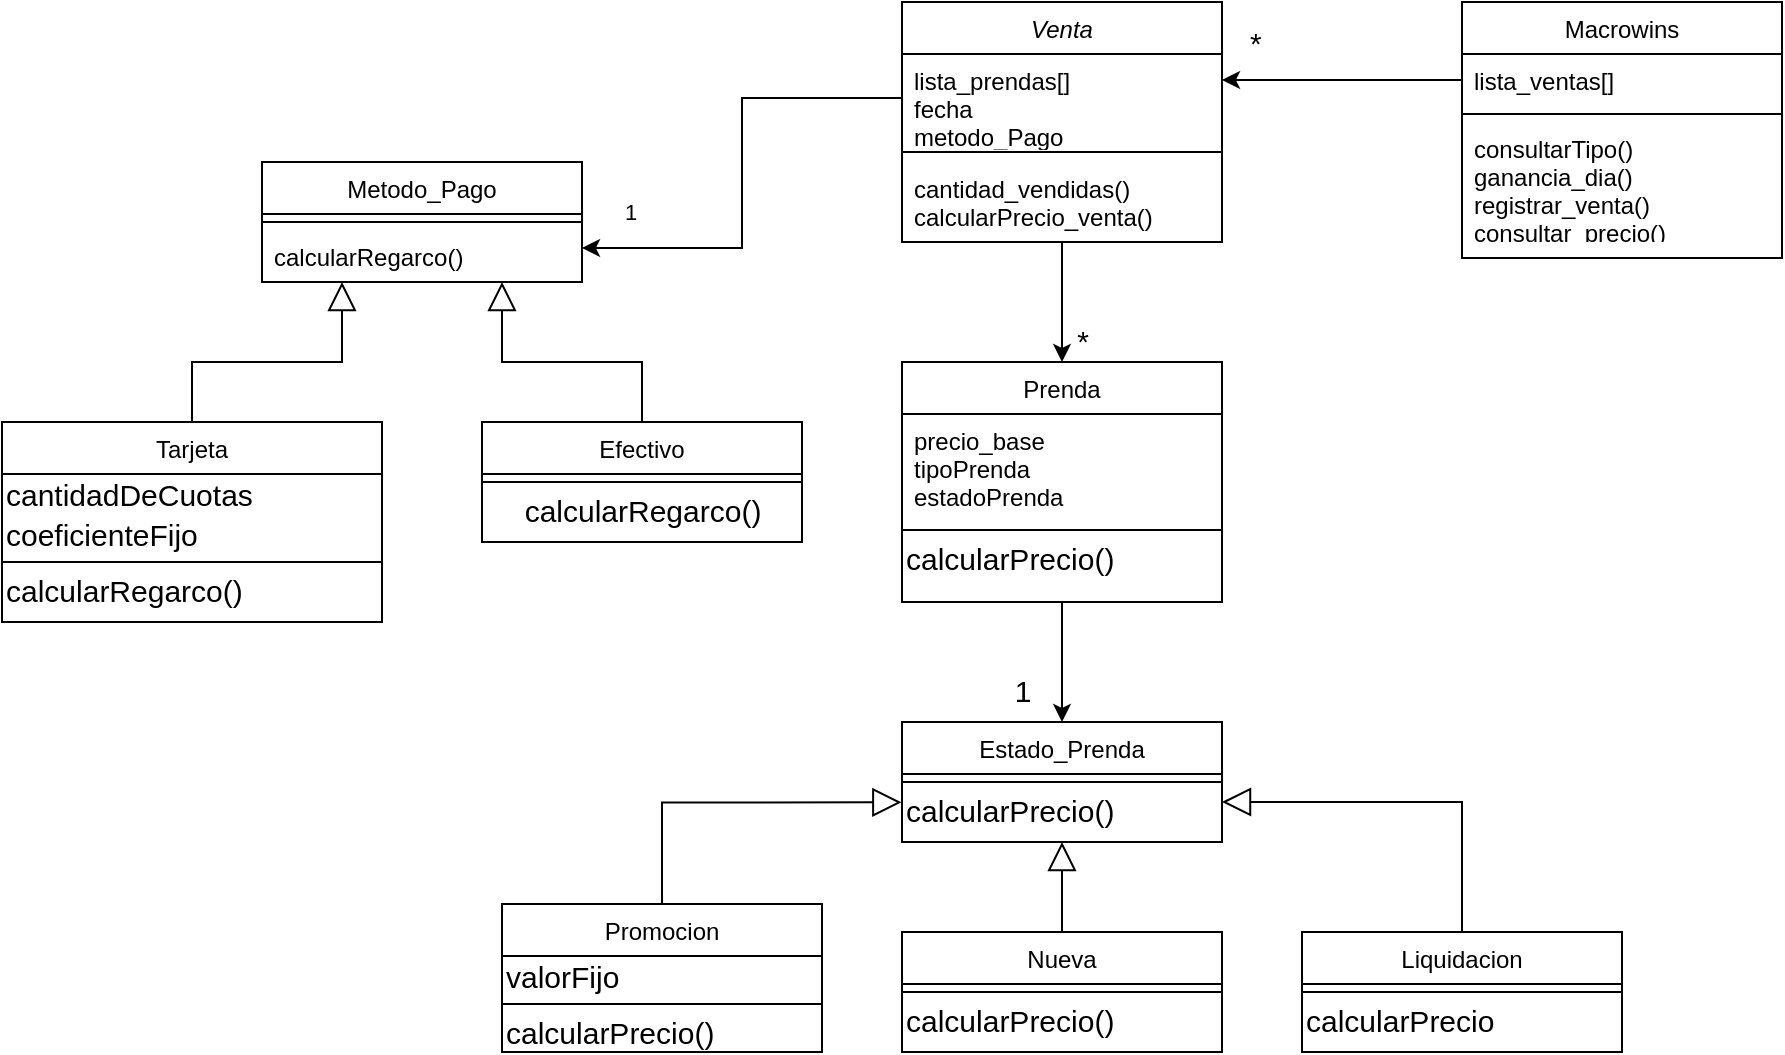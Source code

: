 <mxfile version="17.2.4" type="device"><diagram id="C5RBs43oDa-KdzZeNtuy" name="Page-1"><mxGraphModel dx="1695" dy="553" grid="1" gridSize="10" guides="1" tooltips="1" connect="1" arrows="1" fold="1" page="1" pageScale="1" pageWidth="827" pageHeight="1169" math="0" shadow="0"><root><mxCell id="WIyWlLk6GJQsqaUBKTNV-0"/><mxCell id="WIyWlLk6GJQsqaUBKTNV-1" parent="WIyWlLk6GJQsqaUBKTNV-0"/><mxCell id="HYWylQnylNnGzlC6s5gf-31" value="*" style="edgeStyle=orthogonalEdgeStyle;rounded=0;orthogonalLoop=1;jettySize=auto;html=1;entryX=0.5;entryY=0;entryDx=0;entryDy=0;fontSize=15;" parent="WIyWlLk6GJQsqaUBKTNV-1" source="zkfFHV4jXpPFQw0GAbJ--0" target="zkfFHV4jXpPFQw0GAbJ--6" edge="1"><mxGeometry x="0.667" y="10" relative="1" as="geometry"><mxPoint y="-1" as="offset"/></mxGeometry></mxCell><mxCell id="zkfFHV4jXpPFQw0GAbJ--0" value="Venta" style="swimlane;fontStyle=2;align=center;verticalAlign=top;childLayout=stackLayout;horizontal=1;startSize=26;horizontalStack=0;resizeParent=1;resizeLast=0;collapsible=1;marginBottom=0;rounded=0;shadow=0;strokeWidth=1;" parent="WIyWlLk6GJQsqaUBKTNV-1" vertex="1"><mxGeometry x="350" y="90" width="160" height="120" as="geometry"><mxRectangle x="230" y="140" width="160" height="26" as="alternateBounds"/></mxGeometry></mxCell><mxCell id="zkfFHV4jXpPFQw0GAbJ--2" value="lista_prendas[]&#10;fecha&#10;metodo_Pago" style="text;align=left;verticalAlign=top;spacingLeft=4;spacingRight=4;overflow=hidden;rotatable=0;points=[[0,0.5],[1,0.5]];portConstraint=eastwest;rounded=0;shadow=0;html=0;" parent="zkfFHV4jXpPFQw0GAbJ--0" vertex="1"><mxGeometry y="26" width="160" height="44" as="geometry"/></mxCell><mxCell id="zkfFHV4jXpPFQw0GAbJ--4" value="" style="line;html=1;strokeWidth=1;align=left;verticalAlign=middle;spacingTop=-1;spacingLeft=3;spacingRight=3;rotatable=0;labelPosition=right;points=[];portConstraint=eastwest;" parent="zkfFHV4jXpPFQw0GAbJ--0" vertex="1"><mxGeometry y="70" width="160" height="10" as="geometry"/></mxCell><mxCell id="zkfFHV4jXpPFQw0GAbJ--5" value="cantidad_vendidas()&#10;calcularPrecio_venta()&#10;" style="text;align=left;verticalAlign=top;spacingLeft=4;spacingRight=4;overflow=hidden;rotatable=0;points=[[0,0.5],[1,0.5]];portConstraint=eastwest;" parent="zkfFHV4jXpPFQw0GAbJ--0" vertex="1"><mxGeometry y="80" width="160" height="40" as="geometry"/></mxCell><mxCell id="zkfFHV4jXpPFQw0GAbJ--6" value="Prenda" style="swimlane;fontStyle=0;align=center;verticalAlign=top;childLayout=stackLayout;horizontal=1;startSize=26;horizontalStack=0;resizeParent=1;resizeLast=0;collapsible=1;marginBottom=0;rounded=0;shadow=0;strokeWidth=1;" parent="WIyWlLk6GJQsqaUBKTNV-1" vertex="1"><mxGeometry x="350" y="270" width="160" height="120" as="geometry"><mxRectangle x="130" y="380" width="160" height="26" as="alternateBounds"/></mxGeometry></mxCell><mxCell id="zkfFHV4jXpPFQw0GAbJ--7" value="precio_base&#10;tipoPrenda&#10;estadoPrenda" style="text;align=left;verticalAlign=top;spacingLeft=4;spacingRight=4;overflow=hidden;rotatable=0;points=[[0,0.5],[1,0.5]];portConstraint=eastwest;" parent="zkfFHV4jXpPFQw0GAbJ--6" vertex="1"><mxGeometry y="26" width="160" height="54" as="geometry"/></mxCell><mxCell id="zkfFHV4jXpPFQw0GAbJ--9" value="" style="line;html=1;strokeWidth=1;align=left;verticalAlign=middle;spacingTop=-1;spacingLeft=3;spacingRight=3;rotatable=0;labelPosition=right;points=[];portConstraint=eastwest;" parent="zkfFHV4jXpPFQw0GAbJ--6" vertex="1"><mxGeometry y="80" width="160" height="8" as="geometry"/></mxCell><mxCell id="HYWylQnylNnGzlC6s5gf-30" value="calcularPrecio()" style="text;html=1;align=left;verticalAlign=middle;resizable=0;points=[];autosize=1;strokeColor=none;fillColor=none;fontSize=15;" parent="zkfFHV4jXpPFQw0GAbJ--6" vertex="1"><mxGeometry y="88" width="160" height="20" as="geometry"/></mxCell><mxCell id="zkfFHV4jXpPFQw0GAbJ--17" value="Macrowins" style="swimlane;fontStyle=0;align=center;verticalAlign=top;childLayout=stackLayout;horizontal=1;startSize=26;horizontalStack=0;resizeParent=1;resizeLast=0;collapsible=1;marginBottom=0;rounded=0;shadow=0;strokeWidth=1;" parent="WIyWlLk6GJQsqaUBKTNV-1" vertex="1"><mxGeometry x="630" y="90" width="160" height="128" as="geometry"><mxRectangle x="550" y="140" width="160" height="26" as="alternateBounds"/></mxGeometry></mxCell><mxCell id="zkfFHV4jXpPFQw0GAbJ--18" value="lista_ventas[]" style="text;align=left;verticalAlign=top;spacingLeft=4;spacingRight=4;overflow=hidden;rotatable=0;points=[[0,0.5],[1,0.5]];portConstraint=eastwest;" parent="zkfFHV4jXpPFQw0GAbJ--17" vertex="1"><mxGeometry y="26" width="160" height="26" as="geometry"/></mxCell><mxCell id="zkfFHV4jXpPFQw0GAbJ--23" value="" style="line;html=1;strokeWidth=1;align=left;verticalAlign=middle;spacingTop=-1;spacingLeft=3;spacingRight=3;rotatable=0;labelPosition=right;points=[];portConstraint=eastwest;" parent="zkfFHV4jXpPFQw0GAbJ--17" vertex="1"><mxGeometry y="52" width="160" height="8" as="geometry"/></mxCell><mxCell id="zkfFHV4jXpPFQw0GAbJ--24" value="consultarTipo()&#10;ganancia_dia()&#10;registrar_venta()&#10;consultar_precio()" style="text;align=left;verticalAlign=top;spacingLeft=4;spacingRight=4;overflow=hidden;rotatable=0;points=[[0,0.5],[1,0.5]];portConstraint=eastwest;" parent="zkfFHV4jXpPFQw0GAbJ--17" vertex="1"><mxGeometry y="60" width="160" height="56" as="geometry"/></mxCell><mxCell id="HYWylQnylNnGzlC6s5gf-5" value="Metodo_Pago" style="swimlane;fontStyle=0;align=center;verticalAlign=top;childLayout=stackLayout;horizontal=1;startSize=26;horizontalStack=0;resizeParent=1;resizeLast=0;collapsible=1;marginBottom=0;rounded=0;shadow=0;strokeWidth=1;" parent="WIyWlLk6GJQsqaUBKTNV-1" vertex="1"><mxGeometry x="30" y="170" width="160" height="60" as="geometry"><mxRectangle x="130" y="380" width="160" height="26" as="alternateBounds"/></mxGeometry></mxCell><mxCell id="HYWylQnylNnGzlC6s5gf-8" value="" style="line;html=1;strokeWidth=1;align=left;verticalAlign=middle;spacingTop=-1;spacingLeft=3;spacingRight=3;rotatable=0;labelPosition=right;points=[];portConstraint=eastwest;" parent="HYWylQnylNnGzlC6s5gf-5" vertex="1"><mxGeometry y="26" width="160" height="8" as="geometry"/></mxCell><mxCell id="HYWylQnylNnGzlC6s5gf-10" value="calcularRegarco()" style="text;align=left;verticalAlign=top;spacingLeft=4;spacingRight=4;overflow=hidden;rotatable=0;points=[[0,0.5],[1,0.5]];portConstraint=eastwest;" parent="HYWylQnylNnGzlC6s5gf-5" vertex="1"><mxGeometry y="34" width="160" height="18" as="geometry"/></mxCell><mxCell id="HYWylQnylNnGzlC6s5gf-11" value="1" style="edgeStyle=orthogonalEdgeStyle;rounded=0;orthogonalLoop=1;jettySize=auto;html=1;exitX=0;exitY=0.5;exitDx=0;exitDy=0;entryX=1;entryY=0.5;entryDx=0;entryDy=0;" parent="WIyWlLk6GJQsqaUBKTNV-1" source="zkfFHV4jXpPFQw0GAbJ--2" target="HYWylQnylNnGzlC6s5gf-10" edge="1"><mxGeometry x="0.802" y="-18" relative="1" as="geometry"><mxPoint x="199.04" y="137.996" as="targetPoint"/><mxPoint as="offset"/></mxGeometry></mxCell><mxCell id="HYWylQnylNnGzlC6s5gf-12" value="*" style="edgeStyle=orthogonalEdgeStyle;rounded=0;orthogonalLoop=1;jettySize=auto;html=1;exitX=0;exitY=0.5;exitDx=0;exitDy=0;entryX=0.994;entryY=0.295;entryDx=0;entryDy=0;entryPerimeter=0;fontSize=15;align=left;" parent="WIyWlLk6GJQsqaUBKTNV-1" source="zkfFHV4jXpPFQw0GAbJ--18" target="zkfFHV4jXpPFQw0GAbJ--2" edge="1"><mxGeometry x="0.783" y="-19" relative="1" as="geometry"><Array as="points"><mxPoint x="510" y="129"/><mxPoint x="510" y="129"/></Array><mxPoint as="offset"/></mxGeometry></mxCell><mxCell id="HYWylQnylNnGzlC6s5gf-47" style="edgeStyle=orthogonalEdgeStyle;rounded=0;orthogonalLoop=1;jettySize=auto;html=1;exitX=0.5;exitY=0;exitDx=0;exitDy=0;entryX=0.25;entryY=1;entryDx=0;entryDy=0;fontSize=15;endArrow=block;endFill=0;endSize=12;" parent="WIyWlLk6GJQsqaUBKTNV-1" source="HYWylQnylNnGzlC6s5gf-13" target="HYWylQnylNnGzlC6s5gf-5" edge="1"><mxGeometry relative="1" as="geometry"/></mxCell><mxCell id="HYWylQnylNnGzlC6s5gf-13" value="Tarjeta" style="swimlane;fontStyle=0;align=center;verticalAlign=top;childLayout=stackLayout;horizontal=1;startSize=26;horizontalStack=0;resizeParent=1;resizeLast=0;collapsible=1;marginBottom=0;rounded=0;shadow=0;strokeWidth=1;" parent="WIyWlLk6GJQsqaUBKTNV-1" vertex="1"><mxGeometry x="-100" y="300" width="190" height="100" as="geometry"><mxRectangle x="130" y="380" width="160" height="26" as="alternateBounds"/></mxGeometry></mxCell><mxCell id="HYWylQnylNnGzlC6s5gf-55" value="cantidadDeCuotas" style="text;html=1;align=left;verticalAlign=middle;resizable=0;points=[];autosize=1;strokeColor=none;fillColor=none;fontSize=15;" parent="HYWylQnylNnGzlC6s5gf-13" vertex="1"><mxGeometry y="26" width="190" height="20" as="geometry"/></mxCell><mxCell id="HYWylQnylNnGzlC6s5gf-54" value="coeficienteFijo" style="text;html=1;align=left;verticalAlign=middle;resizable=0;points=[];autosize=1;strokeColor=none;fillColor=none;fontSize=15;" parent="HYWylQnylNnGzlC6s5gf-13" vertex="1"><mxGeometry y="46" width="190" height="20" as="geometry"/></mxCell><mxCell id="HYWylQnylNnGzlC6s5gf-16" value="" style="line;html=1;strokeWidth=1;align=left;verticalAlign=middle;spacingTop=-1;spacingLeft=3;spacingRight=3;rotatable=0;labelPosition=right;points=[];portConstraint=eastwest;" parent="HYWylQnylNnGzlC6s5gf-13" vertex="1"><mxGeometry y="66" width="190" height="8" as="geometry"/></mxCell><mxCell id="HYWylQnylNnGzlC6s5gf-28" value="calcularRegarco()" style="text;html=1;align=left;verticalAlign=middle;resizable=0;points=[];autosize=1;strokeColor=none;fillColor=none;fontSize=15;" parent="HYWylQnylNnGzlC6s5gf-13" vertex="1"><mxGeometry y="74" width="190" height="20" as="geometry"/></mxCell><mxCell id="HYWylQnylNnGzlC6s5gf-48" style="edgeStyle=orthogonalEdgeStyle;rounded=0;orthogonalLoop=1;jettySize=auto;html=1;exitX=0.5;exitY=0;exitDx=0;exitDy=0;entryX=0.75;entryY=1;entryDx=0;entryDy=0;fontSize=15;endArrow=block;endFill=0;endSize=12;" parent="WIyWlLk6GJQsqaUBKTNV-1" source="HYWylQnylNnGzlC6s5gf-19" target="HYWylQnylNnGzlC6s5gf-5" edge="1"><mxGeometry relative="1" as="geometry"/></mxCell><mxCell id="HYWylQnylNnGzlC6s5gf-19" value="Efectivo" style="swimlane;fontStyle=0;align=center;verticalAlign=top;childLayout=stackLayout;horizontal=1;startSize=26;horizontalStack=0;resizeParent=1;resizeLast=0;collapsible=1;marginBottom=0;rounded=0;shadow=0;strokeWidth=1;" parent="WIyWlLk6GJQsqaUBKTNV-1" vertex="1"><mxGeometry x="140" y="300" width="160" height="60" as="geometry"><mxRectangle x="130" y="380" width="160" height="26" as="alternateBounds"/></mxGeometry></mxCell><mxCell id="HYWylQnylNnGzlC6s5gf-22" value="" style="line;html=1;strokeWidth=1;align=left;verticalAlign=middle;spacingTop=-1;spacingLeft=3;spacingRight=3;rotatable=0;labelPosition=right;points=[];portConstraint=eastwest;" parent="HYWylQnylNnGzlC6s5gf-19" vertex="1"><mxGeometry y="26" width="160" height="8" as="geometry"/></mxCell><mxCell id="HYWylQnylNnGzlC6s5gf-29" value="calcularRegarco()" style="text;html=1;align=center;verticalAlign=middle;resizable=0;points=[];autosize=1;strokeColor=none;fillColor=none;fontSize=15;" parent="HYWylQnylNnGzlC6s5gf-19" vertex="1"><mxGeometry y="34" width="160" height="20" as="geometry"/></mxCell><mxCell id="HYWylQnylNnGzlC6s5gf-32" value="Estado_Prenda" style="swimlane;fontStyle=0;align=center;verticalAlign=top;childLayout=stackLayout;horizontal=1;startSize=26;horizontalStack=0;resizeParent=1;resizeLast=0;collapsible=1;marginBottom=0;rounded=0;shadow=0;strokeWidth=1;" parent="WIyWlLk6GJQsqaUBKTNV-1" vertex="1"><mxGeometry x="350" y="450" width="160" height="60" as="geometry"><mxRectangle x="130" y="380" width="160" height="26" as="alternateBounds"/></mxGeometry></mxCell><mxCell id="HYWylQnylNnGzlC6s5gf-34" value="" style="line;html=1;strokeWidth=1;align=left;verticalAlign=middle;spacingTop=-1;spacingLeft=3;spacingRight=3;rotatable=0;labelPosition=right;points=[];portConstraint=eastwest;" parent="HYWylQnylNnGzlC6s5gf-32" vertex="1"><mxGeometry y="26" width="160" height="8" as="geometry"/></mxCell><mxCell id="HYWylQnylNnGzlC6s5gf-35" value="calcularPrecio()" style="text;html=1;align=left;verticalAlign=middle;resizable=0;points=[];autosize=1;strokeColor=none;fillColor=none;fontSize=15;" parent="HYWylQnylNnGzlC6s5gf-32" vertex="1"><mxGeometry y="34" width="160" height="20" as="geometry"/></mxCell><mxCell id="HYWylQnylNnGzlC6s5gf-36" value="1" style="edgeStyle=orthogonalEdgeStyle;rounded=0;orthogonalLoop=1;jettySize=auto;html=1;entryX=0.5;entryY=0;entryDx=0;entryDy=0;fontSize=15;exitX=0.5;exitY=1;exitDx=0;exitDy=0;" parent="WIyWlLk6GJQsqaUBKTNV-1" source="zkfFHV4jXpPFQw0GAbJ--6" target="HYWylQnylNnGzlC6s5gf-32" edge="1"><mxGeometry x="0.5" y="-20" relative="1" as="geometry"><mxPoint x="430" y="410" as="sourcePoint"/><mxPoint x="580.0" y="323" as="targetPoint"/><mxPoint y="-1" as="offset"/></mxGeometry></mxCell><mxCell id="HYWylQnylNnGzlC6s5gf-58" style="edgeStyle=orthogonalEdgeStyle;rounded=0;orthogonalLoop=1;jettySize=auto;html=1;exitX=0.5;exitY=0;exitDx=0;exitDy=0;entryX=0.5;entryY=1;entryDx=0;entryDy=0;fontSize=15;endArrow=block;endFill=0;endSize=12;" parent="WIyWlLk6GJQsqaUBKTNV-1" source="HYWylQnylNnGzlC6s5gf-38" target="HYWylQnylNnGzlC6s5gf-32" edge="1"><mxGeometry relative="1" as="geometry"/></mxCell><mxCell id="HYWylQnylNnGzlC6s5gf-38" value="Nueva" style="swimlane;fontStyle=0;align=center;verticalAlign=top;childLayout=stackLayout;horizontal=1;startSize=26;horizontalStack=0;resizeParent=1;resizeLast=0;collapsible=1;marginBottom=0;rounded=0;shadow=0;strokeWidth=1;" parent="WIyWlLk6GJQsqaUBKTNV-1" vertex="1"><mxGeometry x="350" y="555" width="160" height="60" as="geometry"><mxRectangle x="130" y="380" width="160" height="26" as="alternateBounds"/></mxGeometry></mxCell><mxCell id="HYWylQnylNnGzlC6s5gf-39" value="" style="line;html=1;strokeWidth=1;align=left;verticalAlign=middle;spacingTop=-1;spacingLeft=3;spacingRight=3;rotatable=0;labelPosition=right;points=[];portConstraint=eastwest;" parent="HYWylQnylNnGzlC6s5gf-38" vertex="1"><mxGeometry y="26" width="160" height="8" as="geometry"/></mxCell><mxCell id="HYWylQnylNnGzlC6s5gf-40" value="calcularPrecio()" style="text;html=1;align=left;verticalAlign=middle;resizable=0;points=[];autosize=1;strokeColor=none;fillColor=none;fontSize=15;" parent="HYWylQnylNnGzlC6s5gf-38" vertex="1"><mxGeometry y="34" width="160" height="20" as="geometry"/></mxCell><mxCell id="HYWylQnylNnGzlC6s5gf-56" style="edgeStyle=orthogonalEdgeStyle;rounded=0;orthogonalLoop=1;jettySize=auto;html=1;exitX=0.5;exitY=0;exitDx=0;exitDy=0;entryX=-0.002;entryY=0.309;entryDx=0;entryDy=0;entryPerimeter=0;fontSize=15;endArrow=block;endFill=0;endSize=12;" parent="WIyWlLk6GJQsqaUBKTNV-1" source="HYWylQnylNnGzlC6s5gf-41" target="HYWylQnylNnGzlC6s5gf-35" edge="1"><mxGeometry relative="1" as="geometry"/></mxCell><mxCell id="HYWylQnylNnGzlC6s5gf-41" value="Promocion" style="swimlane;fontStyle=0;align=center;verticalAlign=top;childLayout=stackLayout;horizontal=1;startSize=26;horizontalStack=0;resizeParent=1;resizeLast=0;collapsible=1;marginBottom=0;rounded=0;shadow=0;strokeWidth=1;" parent="WIyWlLk6GJQsqaUBKTNV-1" vertex="1"><mxGeometry x="150" y="541" width="160" height="74" as="geometry"><mxRectangle x="130" y="380" width="160" height="26" as="alternateBounds"/></mxGeometry></mxCell><mxCell id="HYWylQnylNnGzlC6s5gf-53" value="valorFijo" style="text;html=1;align=left;verticalAlign=middle;resizable=0;points=[];autosize=1;strokeColor=none;fillColor=none;fontSize=15;" parent="HYWylQnylNnGzlC6s5gf-41" vertex="1"><mxGeometry y="26" width="160" height="20" as="geometry"/></mxCell><mxCell id="HYWylQnylNnGzlC6s5gf-42" value="" style="line;html=1;strokeWidth=1;align=left;verticalAlign=middle;spacingTop=-1;spacingLeft=3;spacingRight=3;rotatable=0;labelPosition=right;points=[];portConstraint=eastwest;" parent="HYWylQnylNnGzlC6s5gf-41" vertex="1"><mxGeometry y="46" width="160" height="8" as="geometry"/></mxCell><mxCell id="HYWylQnylNnGzlC6s5gf-43" value="calcularPrecio()" style="text;html=1;align=left;verticalAlign=middle;resizable=0;points=[];autosize=1;strokeColor=none;fillColor=none;fontSize=15;" parent="HYWylQnylNnGzlC6s5gf-41" vertex="1"><mxGeometry y="54" width="160" height="20" as="geometry"/></mxCell><mxCell id="HYWylQnylNnGzlC6s5gf-59" style="edgeStyle=orthogonalEdgeStyle;rounded=0;orthogonalLoop=1;jettySize=auto;html=1;exitX=0.5;exitY=0;exitDx=0;exitDy=0;entryX=1;entryY=0.3;entryDx=0;entryDy=0;entryPerimeter=0;fontSize=15;endArrow=block;endFill=0;endSize=12;" parent="WIyWlLk6GJQsqaUBKTNV-1" source="HYWylQnylNnGzlC6s5gf-50" target="HYWylQnylNnGzlC6s5gf-35" edge="1"><mxGeometry relative="1" as="geometry"/></mxCell><mxCell id="HYWylQnylNnGzlC6s5gf-50" value="Liquidacion" style="swimlane;fontStyle=0;align=center;verticalAlign=top;childLayout=stackLayout;horizontal=1;startSize=26;horizontalStack=0;resizeParent=1;resizeLast=0;collapsible=1;marginBottom=0;rounded=0;shadow=0;strokeWidth=1;" parent="WIyWlLk6GJQsqaUBKTNV-1" vertex="1"><mxGeometry x="550" y="555" width="160" height="60" as="geometry"><mxRectangle x="130" y="380" width="160" height="26" as="alternateBounds"/></mxGeometry></mxCell><mxCell id="HYWylQnylNnGzlC6s5gf-51" value="" style="line;html=1;strokeWidth=1;align=left;verticalAlign=middle;spacingTop=-1;spacingLeft=3;spacingRight=3;rotatable=0;labelPosition=right;points=[];portConstraint=eastwest;" parent="HYWylQnylNnGzlC6s5gf-50" vertex="1"><mxGeometry y="26" width="160" height="8" as="geometry"/></mxCell><mxCell id="HYWylQnylNnGzlC6s5gf-52" value="calcularPrecio" style="text;html=1;align=left;verticalAlign=middle;resizable=0;points=[];autosize=1;strokeColor=none;fillColor=none;fontSize=15;" parent="HYWylQnylNnGzlC6s5gf-50" vertex="1"><mxGeometry y="34" width="160" height="20" as="geometry"/></mxCell></root></mxGraphModel></diagram></mxfile>